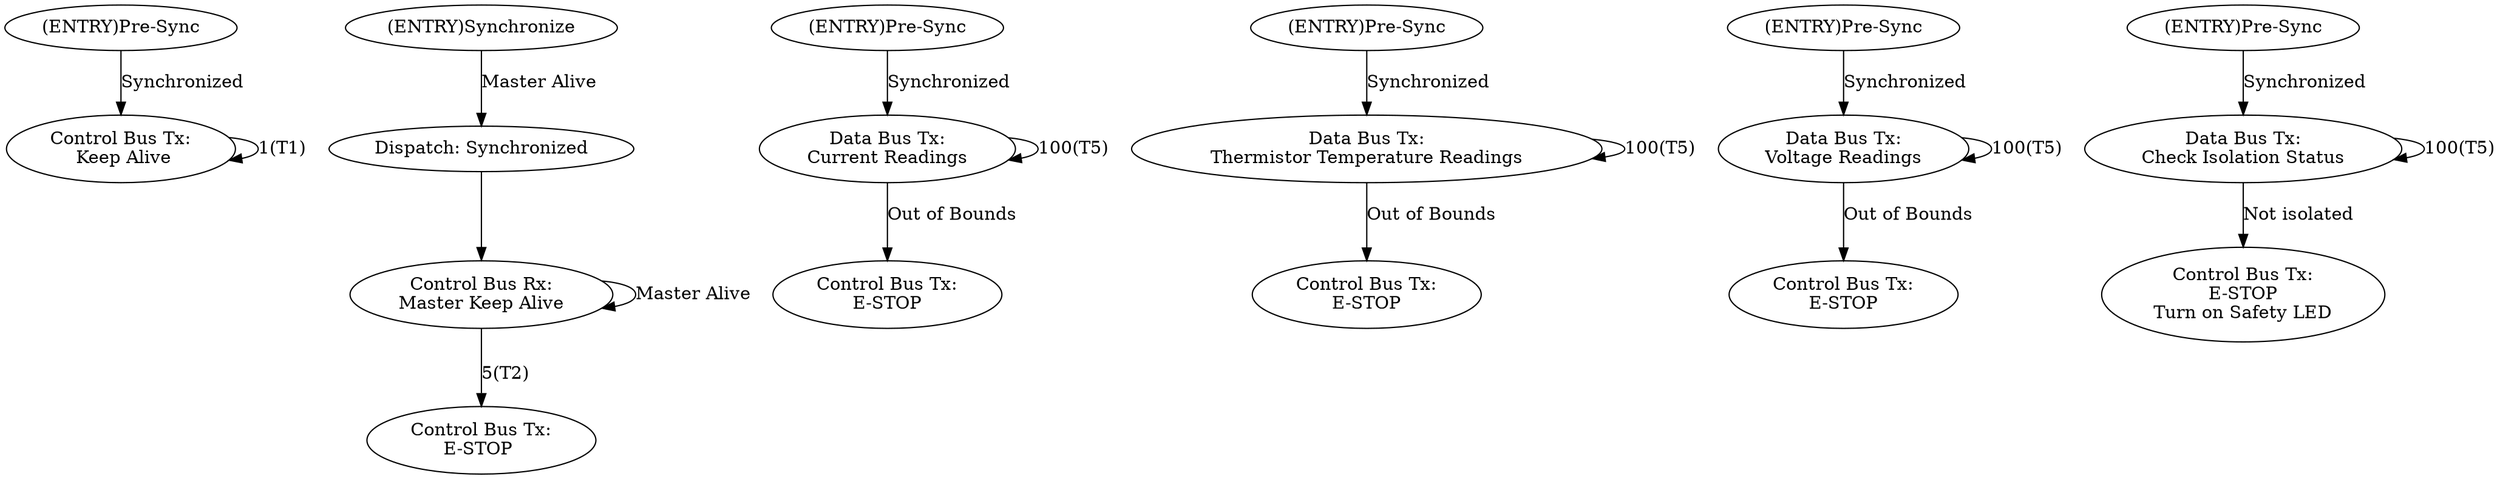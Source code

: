 digraph Power_and_Safety {

// Keep Alive Transmission FSM
S01 [label="(ENTRY)Pre-Sync"];
S00 [label="Control Bus Tx:\n Keep Alive"];

S01 -> S00 [label="Synchronized"];
S00 -> S00 [label="1(T1)"];


S10 [label="(ENTRY)Synchronize"];
S11 [label="Dispatch: Synchronized"];
S12 [label="Control Bus Rx:\nMaster Keep Alive"];
S13 [label="Control Bus Tx:\nE-STOP "];


S10 -> S11 [label="Master Alive"];
S11 -> S12 [label=" "];
S12 -> S12 [label="Master Alive"];
S12 -> S13 [label="5(T2)"];


S30 [label="(ENTRY)Pre-Sync"];
S31 [label="Data Bus Tx:\nCurrent Readings"];
S32 [label="Control Bus Tx:\nE-STOP"];

S30 -> S31 [label="Synchronized"];
S31 -> S31 [label="100(T5)"];
S31 -> S32 [label="Out of Bounds"];

S40 [label="(ENTRY)Pre-Sync"];
S41 [label="Data Bus Tx:\nThermistor Temperature Readings"];
S42 [label="Control Bus Tx:\nE-STOP"];

S40 -> S41 [label="Synchronized"];
S41 -> S41 [label="100(T5)"];
S41 -> S42 [label="Out of Bounds"];

S20 [label="(ENTRY)Pre-Sync"];
S21 [label="Data Bus Tx:\nVoltage Readings"];
S22 [label="Control Bus Tx:\nE-STOP"];

S20 -> S21 [label="Synchronized"];
S21 -> S21 [label="100(T5)"];
S21 -> S22 [label="Out of Bounds"];

S50 [label="(ENTRY)Pre-Sync"];
S51 [label="Data Bus Tx:\nCheck Isolation Status"];
S52 [label="Control Bus Tx:\nE-STOP\nTurn on Safety LED"];

S50 -> S51 [label="Synchronized"];
S51 -> S51 [label="100(T5)"];
S51 -> S52 [label="Not isolated"];

}
